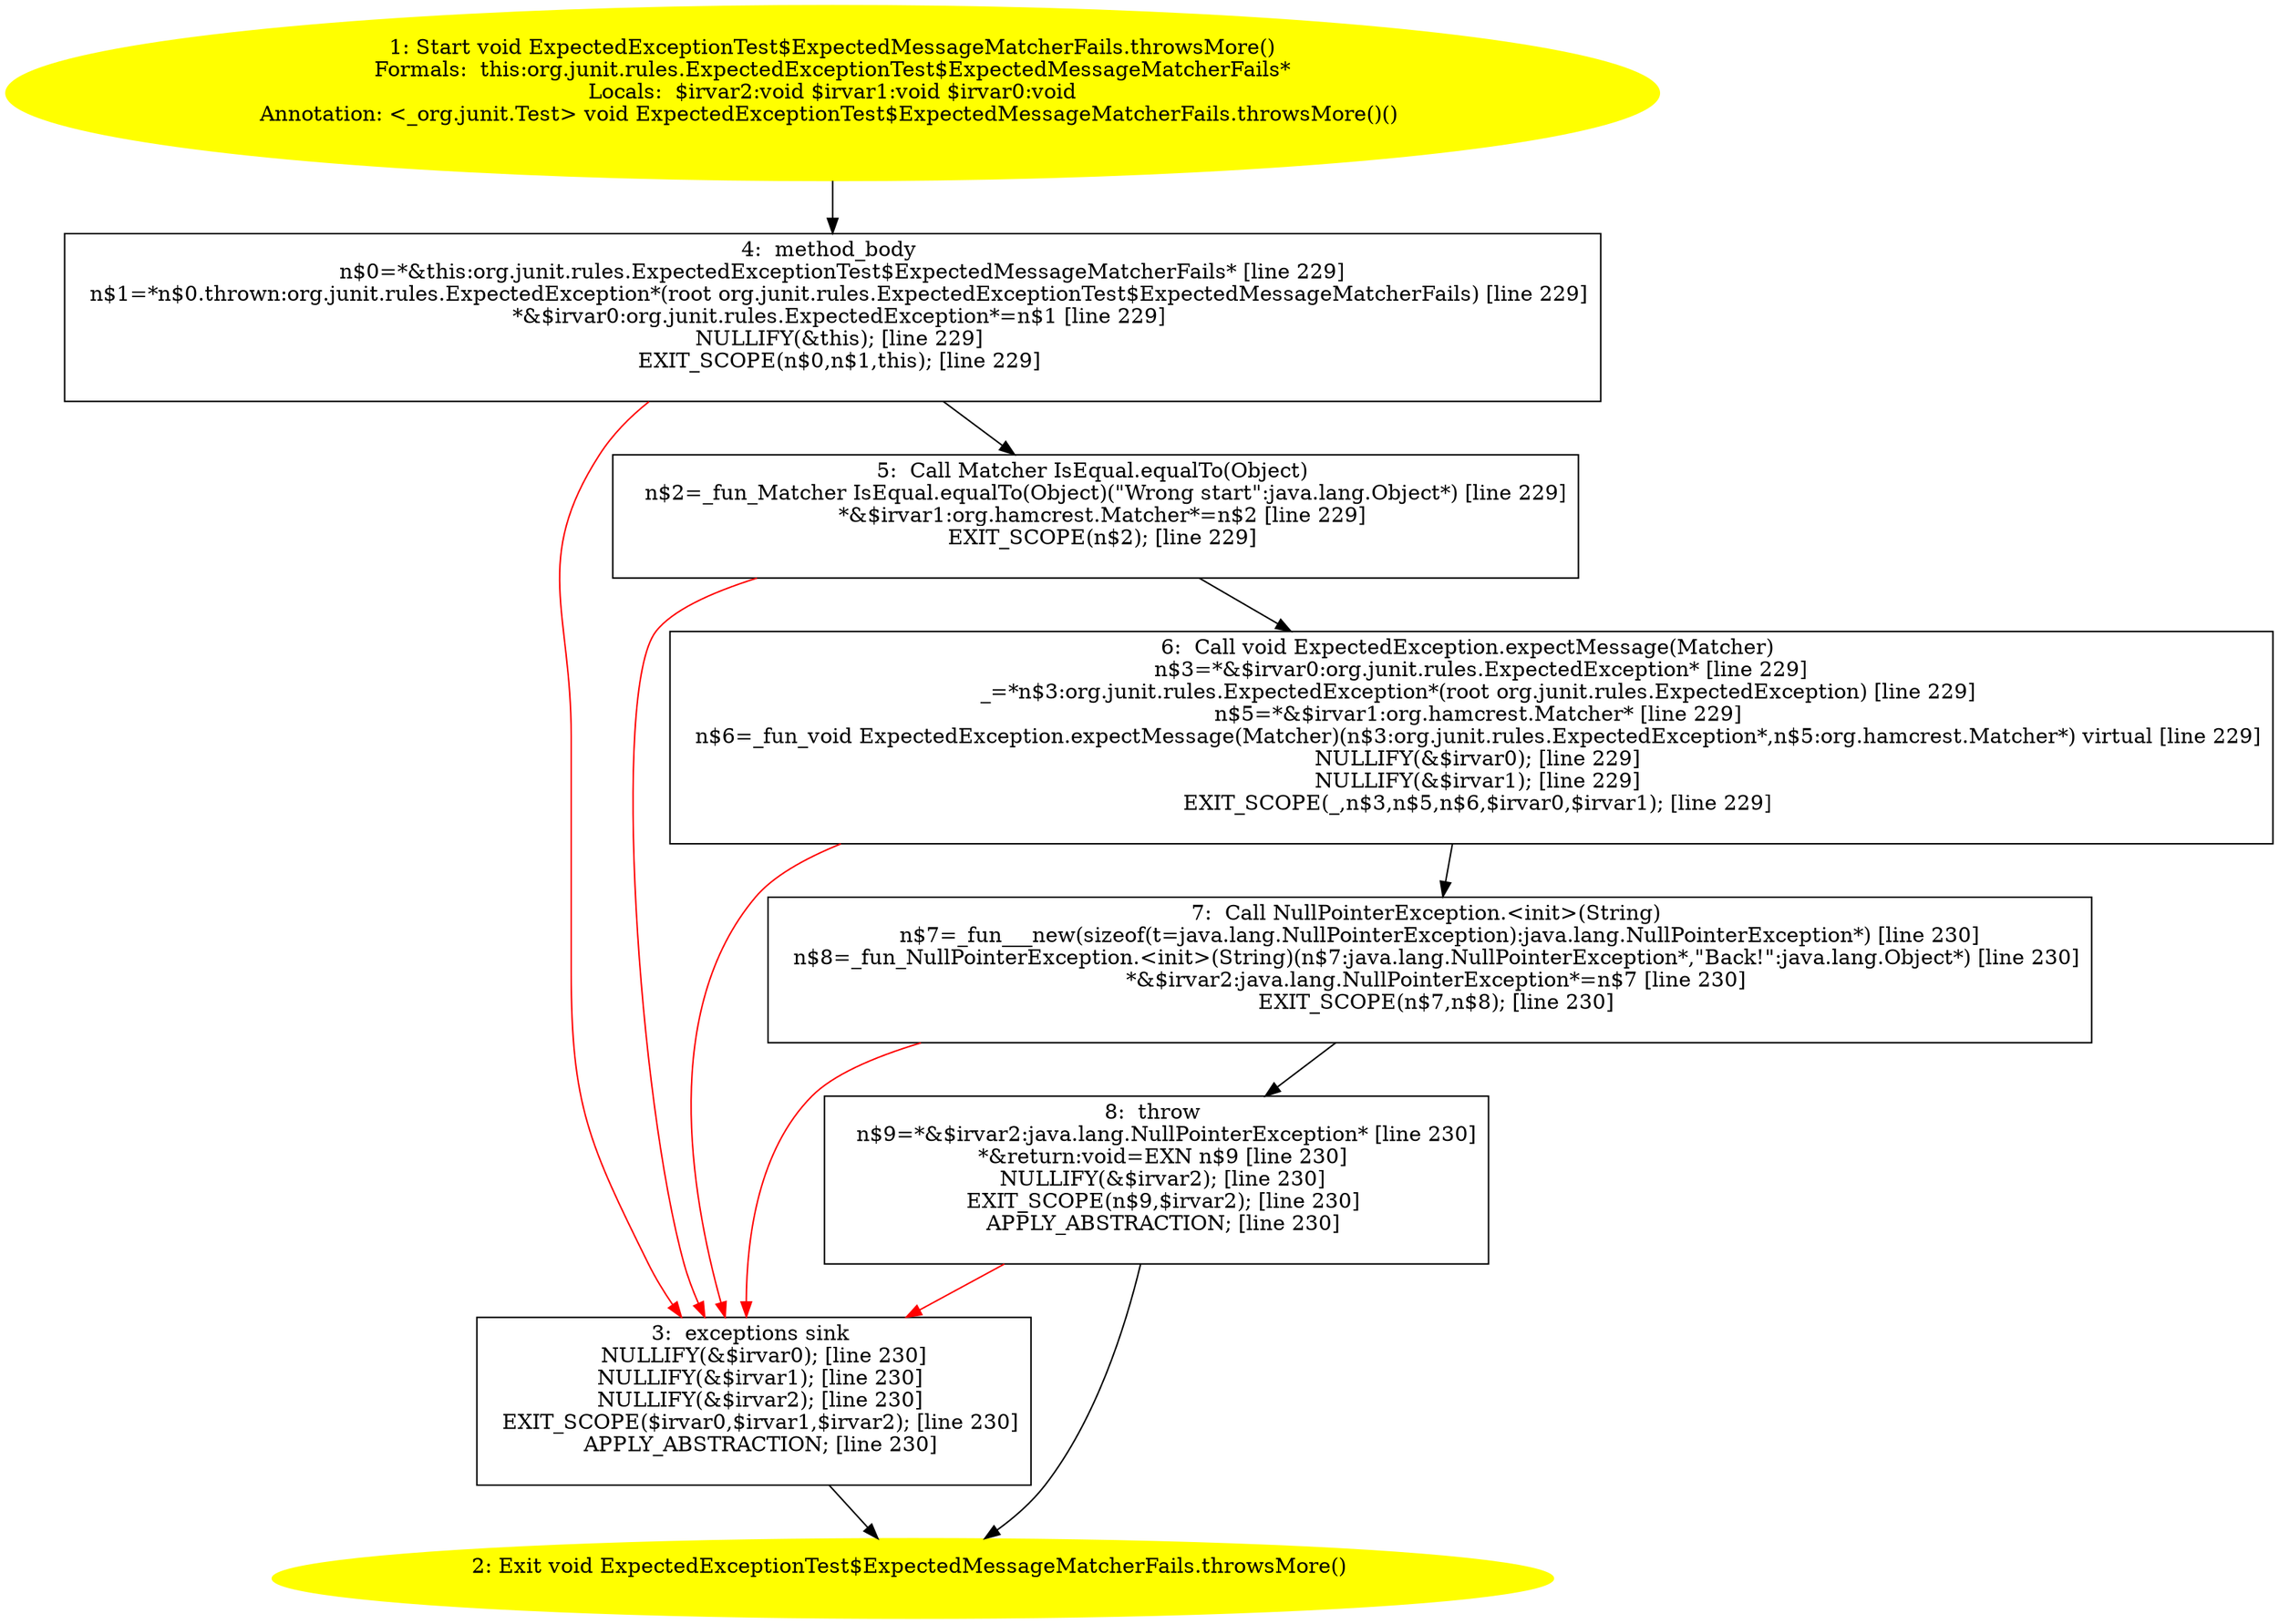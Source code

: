 /* @generated */
digraph cfg {
"org.junit.rules.ExpectedExceptionTest$ExpectedMessageMatcherFails.throwsMore():void.9f57745985810e11247e35d2d46ef2e1_1" [label="1: Start void ExpectedExceptionTest$ExpectedMessageMatcherFails.throwsMore()\nFormals:  this:org.junit.rules.ExpectedExceptionTest$ExpectedMessageMatcherFails*\nLocals:  $irvar2:void $irvar1:void $irvar0:void\nAnnotation: <_org.junit.Test> void ExpectedExceptionTest$ExpectedMessageMatcherFails.throwsMore()() \n  " color=yellow style=filled]
	

	 "org.junit.rules.ExpectedExceptionTest$ExpectedMessageMatcherFails.throwsMore():void.9f57745985810e11247e35d2d46ef2e1_1" -> "org.junit.rules.ExpectedExceptionTest$ExpectedMessageMatcherFails.throwsMore():void.9f57745985810e11247e35d2d46ef2e1_4" ;
"org.junit.rules.ExpectedExceptionTest$ExpectedMessageMatcherFails.throwsMore():void.9f57745985810e11247e35d2d46ef2e1_2" [label="2: Exit void ExpectedExceptionTest$ExpectedMessageMatcherFails.throwsMore() \n  " color=yellow style=filled]
	

"org.junit.rules.ExpectedExceptionTest$ExpectedMessageMatcherFails.throwsMore():void.9f57745985810e11247e35d2d46ef2e1_3" [label="3:  exceptions sink \n   NULLIFY(&$irvar0); [line 230]\n  NULLIFY(&$irvar1); [line 230]\n  NULLIFY(&$irvar2); [line 230]\n  EXIT_SCOPE($irvar0,$irvar1,$irvar2); [line 230]\n  APPLY_ABSTRACTION; [line 230]\n " shape="box"]
	

	 "org.junit.rules.ExpectedExceptionTest$ExpectedMessageMatcherFails.throwsMore():void.9f57745985810e11247e35d2d46ef2e1_3" -> "org.junit.rules.ExpectedExceptionTest$ExpectedMessageMatcherFails.throwsMore():void.9f57745985810e11247e35d2d46ef2e1_2" ;
"org.junit.rules.ExpectedExceptionTest$ExpectedMessageMatcherFails.throwsMore():void.9f57745985810e11247e35d2d46ef2e1_4" [label="4:  method_body \n   n$0=*&this:org.junit.rules.ExpectedExceptionTest$ExpectedMessageMatcherFails* [line 229]\n  n$1=*n$0.thrown:org.junit.rules.ExpectedException*(root org.junit.rules.ExpectedExceptionTest$ExpectedMessageMatcherFails) [line 229]\n  *&$irvar0:org.junit.rules.ExpectedException*=n$1 [line 229]\n  NULLIFY(&this); [line 229]\n  EXIT_SCOPE(n$0,n$1,this); [line 229]\n " shape="box"]
	

	 "org.junit.rules.ExpectedExceptionTest$ExpectedMessageMatcherFails.throwsMore():void.9f57745985810e11247e35d2d46ef2e1_4" -> "org.junit.rules.ExpectedExceptionTest$ExpectedMessageMatcherFails.throwsMore():void.9f57745985810e11247e35d2d46ef2e1_5" ;
	 "org.junit.rules.ExpectedExceptionTest$ExpectedMessageMatcherFails.throwsMore():void.9f57745985810e11247e35d2d46ef2e1_4" -> "org.junit.rules.ExpectedExceptionTest$ExpectedMessageMatcherFails.throwsMore():void.9f57745985810e11247e35d2d46ef2e1_3" [color="red" ];
"org.junit.rules.ExpectedExceptionTest$ExpectedMessageMatcherFails.throwsMore():void.9f57745985810e11247e35d2d46ef2e1_5" [label="5:  Call Matcher IsEqual.equalTo(Object) \n   n$2=_fun_Matcher IsEqual.equalTo(Object)(\"Wrong start\":java.lang.Object*) [line 229]\n  *&$irvar1:org.hamcrest.Matcher*=n$2 [line 229]\n  EXIT_SCOPE(n$2); [line 229]\n " shape="box"]
	

	 "org.junit.rules.ExpectedExceptionTest$ExpectedMessageMatcherFails.throwsMore():void.9f57745985810e11247e35d2d46ef2e1_5" -> "org.junit.rules.ExpectedExceptionTest$ExpectedMessageMatcherFails.throwsMore():void.9f57745985810e11247e35d2d46ef2e1_6" ;
	 "org.junit.rules.ExpectedExceptionTest$ExpectedMessageMatcherFails.throwsMore():void.9f57745985810e11247e35d2d46ef2e1_5" -> "org.junit.rules.ExpectedExceptionTest$ExpectedMessageMatcherFails.throwsMore():void.9f57745985810e11247e35d2d46ef2e1_3" [color="red" ];
"org.junit.rules.ExpectedExceptionTest$ExpectedMessageMatcherFails.throwsMore():void.9f57745985810e11247e35d2d46ef2e1_6" [label="6:  Call void ExpectedException.expectMessage(Matcher) \n   n$3=*&$irvar0:org.junit.rules.ExpectedException* [line 229]\n  _=*n$3:org.junit.rules.ExpectedException*(root org.junit.rules.ExpectedException) [line 229]\n  n$5=*&$irvar1:org.hamcrest.Matcher* [line 229]\n  n$6=_fun_void ExpectedException.expectMessage(Matcher)(n$3:org.junit.rules.ExpectedException*,n$5:org.hamcrest.Matcher*) virtual [line 229]\n  NULLIFY(&$irvar0); [line 229]\n  NULLIFY(&$irvar1); [line 229]\n  EXIT_SCOPE(_,n$3,n$5,n$6,$irvar0,$irvar1); [line 229]\n " shape="box"]
	

	 "org.junit.rules.ExpectedExceptionTest$ExpectedMessageMatcherFails.throwsMore():void.9f57745985810e11247e35d2d46ef2e1_6" -> "org.junit.rules.ExpectedExceptionTest$ExpectedMessageMatcherFails.throwsMore():void.9f57745985810e11247e35d2d46ef2e1_7" ;
	 "org.junit.rules.ExpectedExceptionTest$ExpectedMessageMatcherFails.throwsMore():void.9f57745985810e11247e35d2d46ef2e1_6" -> "org.junit.rules.ExpectedExceptionTest$ExpectedMessageMatcherFails.throwsMore():void.9f57745985810e11247e35d2d46ef2e1_3" [color="red" ];
"org.junit.rules.ExpectedExceptionTest$ExpectedMessageMatcherFails.throwsMore():void.9f57745985810e11247e35d2d46ef2e1_7" [label="7:  Call NullPointerException.<init>(String) \n   n$7=_fun___new(sizeof(t=java.lang.NullPointerException):java.lang.NullPointerException*) [line 230]\n  n$8=_fun_NullPointerException.<init>(String)(n$7:java.lang.NullPointerException*,\"Back!\":java.lang.Object*) [line 230]\n  *&$irvar2:java.lang.NullPointerException*=n$7 [line 230]\n  EXIT_SCOPE(n$7,n$8); [line 230]\n " shape="box"]
	

	 "org.junit.rules.ExpectedExceptionTest$ExpectedMessageMatcherFails.throwsMore():void.9f57745985810e11247e35d2d46ef2e1_7" -> "org.junit.rules.ExpectedExceptionTest$ExpectedMessageMatcherFails.throwsMore():void.9f57745985810e11247e35d2d46ef2e1_8" ;
	 "org.junit.rules.ExpectedExceptionTest$ExpectedMessageMatcherFails.throwsMore():void.9f57745985810e11247e35d2d46ef2e1_7" -> "org.junit.rules.ExpectedExceptionTest$ExpectedMessageMatcherFails.throwsMore():void.9f57745985810e11247e35d2d46ef2e1_3" [color="red" ];
"org.junit.rules.ExpectedExceptionTest$ExpectedMessageMatcherFails.throwsMore():void.9f57745985810e11247e35d2d46ef2e1_8" [label="8:  throw \n   n$9=*&$irvar2:java.lang.NullPointerException* [line 230]\n  *&return:void=EXN n$9 [line 230]\n  NULLIFY(&$irvar2); [line 230]\n  EXIT_SCOPE(n$9,$irvar2); [line 230]\n  APPLY_ABSTRACTION; [line 230]\n " shape="box"]
	

	 "org.junit.rules.ExpectedExceptionTest$ExpectedMessageMatcherFails.throwsMore():void.9f57745985810e11247e35d2d46ef2e1_8" -> "org.junit.rules.ExpectedExceptionTest$ExpectedMessageMatcherFails.throwsMore():void.9f57745985810e11247e35d2d46ef2e1_2" ;
	 "org.junit.rules.ExpectedExceptionTest$ExpectedMessageMatcherFails.throwsMore():void.9f57745985810e11247e35d2d46ef2e1_8" -> "org.junit.rules.ExpectedExceptionTest$ExpectedMessageMatcherFails.throwsMore():void.9f57745985810e11247e35d2d46ef2e1_3" [color="red" ];
}
